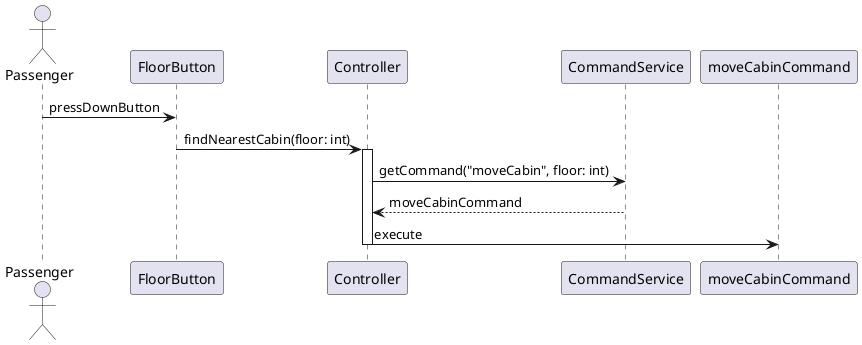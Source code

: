 @startuml

actor Passenger

Passenger ->  FloorButton: pressDownButton
FloorButton -> Controller: findNearestCabin(floor: int)

activate Controller

Controller -> CommandService: getCommand("moveCabin", floor: int)
Controller <-- CommandService: moveCabinCommand
Controller -> moveCabinCommand: execute
deactivate Controller

@enduml
